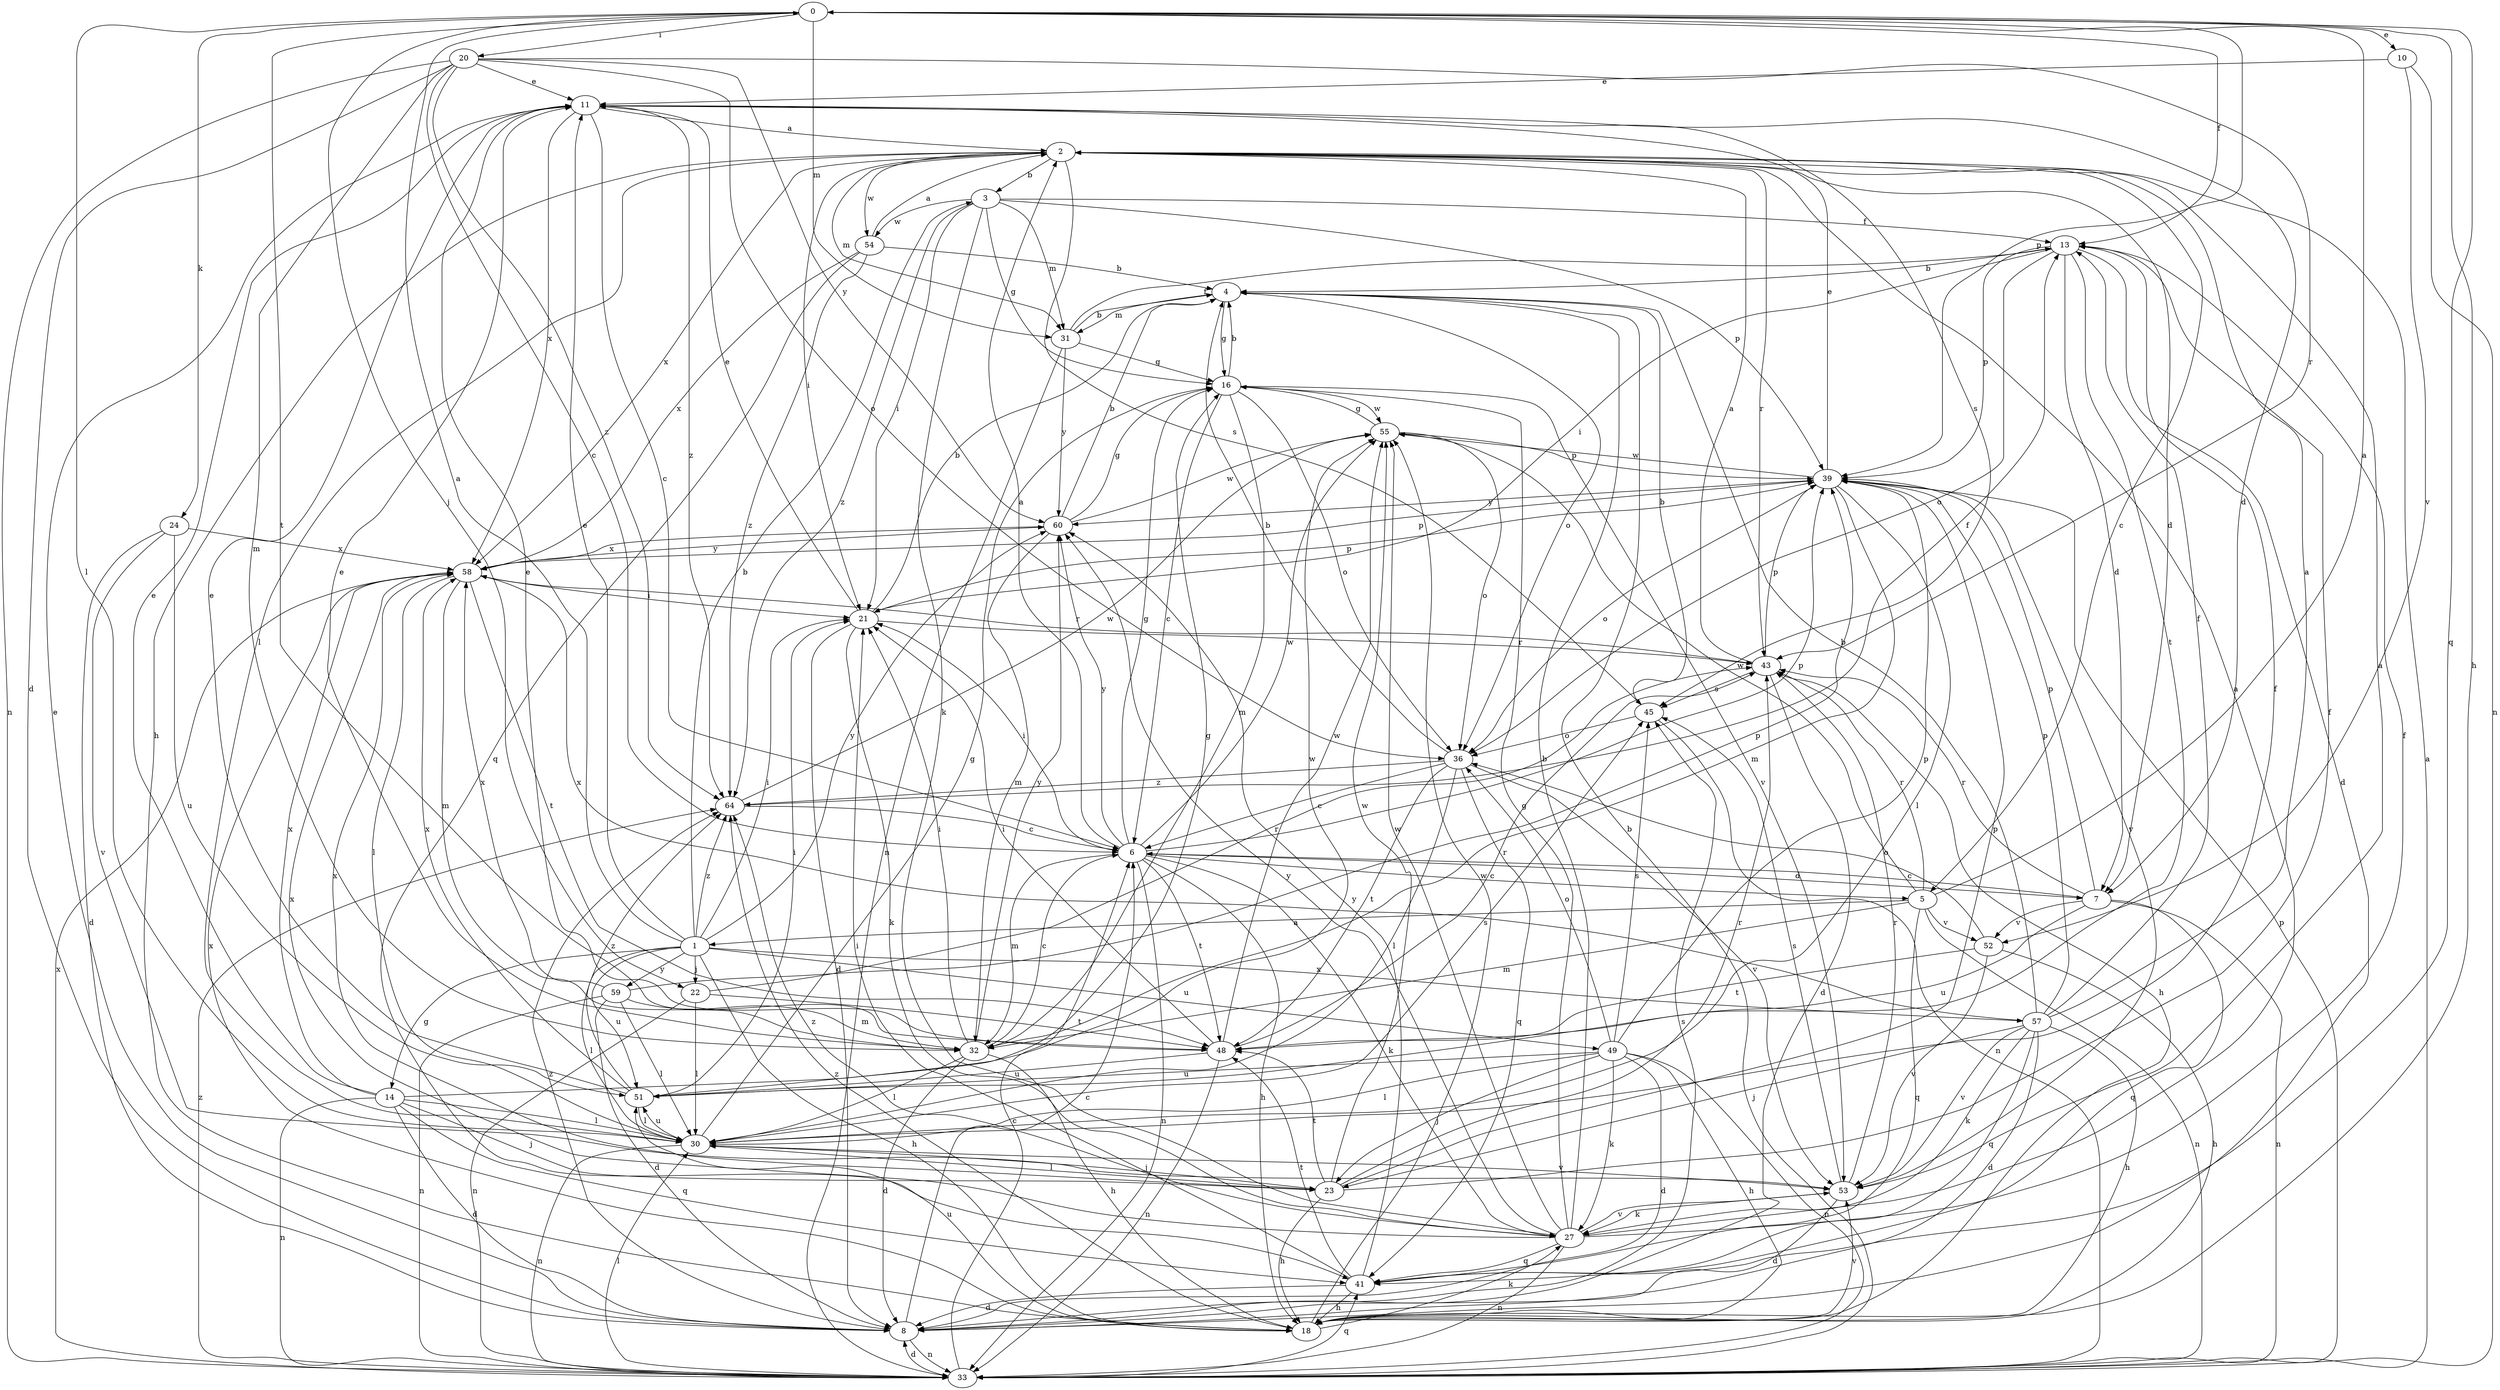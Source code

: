 strict digraph  {
0;
1;
2;
3;
4;
5;
6;
7;
8;
10;
11;
13;
14;
16;
18;
20;
21;
22;
23;
24;
27;
30;
31;
32;
33;
36;
39;
41;
43;
45;
48;
49;
51;
52;
53;
54;
55;
57;
58;
59;
60;
64;
0 -> 10  [label=e];
0 -> 13  [label=f];
0 -> 18  [label=h];
0 -> 20  [label=i];
0 -> 22  [label=j];
0 -> 24  [label=k];
0 -> 30  [label=l];
0 -> 31  [label=m];
0 -> 39  [label=p];
0 -> 41  [label=q];
0 -> 48  [label=t];
1 -> 0  [label=a];
1 -> 3  [label=b];
1 -> 11  [label=e];
1 -> 14  [label=g];
1 -> 18  [label=h];
1 -> 21  [label=i];
1 -> 22  [label=j];
1 -> 30  [label=l];
1 -> 49  [label=u];
1 -> 51  [label=u];
1 -> 57  [label=x];
1 -> 59  [label=y];
1 -> 60  [label=y];
1 -> 64  [label=z];
2 -> 3  [label=b];
2 -> 5  [label=c];
2 -> 7  [label=d];
2 -> 18  [label=h];
2 -> 21  [label=i];
2 -> 30  [label=l];
2 -> 31  [label=m];
2 -> 43  [label=r];
2 -> 45  [label=s];
2 -> 54  [label=w];
2 -> 58  [label=x];
3 -> 13  [label=f];
3 -> 16  [label=g];
3 -> 21  [label=i];
3 -> 27  [label=k];
3 -> 31  [label=m];
3 -> 39  [label=p];
3 -> 54  [label=w];
3 -> 64  [label=z];
4 -> 16  [label=g];
4 -> 31  [label=m];
4 -> 36  [label=o];
5 -> 0  [label=a];
5 -> 1  [label=a];
5 -> 32  [label=m];
5 -> 33  [label=n];
5 -> 41  [label=q];
5 -> 43  [label=r];
5 -> 52  [label=v];
5 -> 55  [label=w];
6 -> 2  [label=a];
6 -> 5  [label=c];
6 -> 7  [label=d];
6 -> 16  [label=g];
6 -> 18  [label=h];
6 -> 21  [label=i];
6 -> 27  [label=k];
6 -> 32  [label=m];
6 -> 33  [label=n];
6 -> 39  [label=p];
6 -> 48  [label=t];
6 -> 55  [label=w];
6 -> 60  [label=y];
7 -> 6  [label=c];
7 -> 33  [label=n];
7 -> 39  [label=p];
7 -> 41  [label=q];
7 -> 43  [label=r];
7 -> 51  [label=u];
7 -> 52  [label=v];
8 -> 6  [label=c];
8 -> 11  [label=e];
8 -> 33  [label=n];
8 -> 45  [label=s];
8 -> 64  [label=z];
10 -> 11  [label=e];
10 -> 33  [label=n];
10 -> 52  [label=v];
11 -> 2  [label=a];
11 -> 6  [label=c];
11 -> 7  [label=d];
11 -> 45  [label=s];
11 -> 58  [label=x];
11 -> 64  [label=z];
13 -> 4  [label=b];
13 -> 7  [label=d];
13 -> 8  [label=d];
13 -> 21  [label=i];
13 -> 36  [label=o];
13 -> 39  [label=p];
13 -> 48  [label=t];
14 -> 8  [label=d];
14 -> 11  [label=e];
14 -> 23  [label=j];
14 -> 30  [label=l];
14 -> 33  [label=n];
14 -> 41  [label=q];
14 -> 55  [label=w];
14 -> 58  [label=x];
16 -> 4  [label=b];
16 -> 6  [label=c];
16 -> 32  [label=m];
16 -> 36  [label=o];
16 -> 53  [label=v];
16 -> 55  [label=w];
18 -> 27  [label=k];
18 -> 51  [label=u];
18 -> 53  [label=v];
18 -> 55  [label=w];
18 -> 58  [label=x];
18 -> 64  [label=z];
20 -> 6  [label=c];
20 -> 8  [label=d];
20 -> 11  [label=e];
20 -> 32  [label=m];
20 -> 33  [label=n];
20 -> 36  [label=o];
20 -> 43  [label=r];
20 -> 60  [label=y];
20 -> 64  [label=z];
21 -> 4  [label=b];
21 -> 8  [label=d];
21 -> 11  [label=e];
21 -> 27  [label=k];
21 -> 39  [label=p];
21 -> 43  [label=r];
22 -> 30  [label=l];
22 -> 33  [label=n];
22 -> 43  [label=r];
22 -> 48  [label=t];
23 -> 13  [label=f];
23 -> 18  [label=h];
23 -> 30  [label=l];
23 -> 39  [label=p];
23 -> 43  [label=r];
23 -> 48  [label=t];
23 -> 55  [label=w];
23 -> 58  [label=x];
24 -> 8  [label=d];
24 -> 51  [label=u];
24 -> 53  [label=v];
24 -> 58  [label=x];
27 -> 2  [label=a];
27 -> 4  [label=b];
27 -> 13  [label=f];
27 -> 16  [label=g];
27 -> 33  [label=n];
27 -> 41  [label=q];
27 -> 53  [label=v];
27 -> 55  [label=w];
27 -> 58  [label=x];
27 -> 60  [label=y];
27 -> 64  [label=z];
30 -> 13  [label=f];
30 -> 16  [label=g];
30 -> 23  [label=j];
30 -> 33  [label=n];
30 -> 45  [label=s];
30 -> 51  [label=u];
30 -> 53  [label=v];
31 -> 4  [label=b];
31 -> 13  [label=f];
31 -> 16  [label=g];
31 -> 33  [label=n];
31 -> 60  [label=y];
32 -> 6  [label=c];
32 -> 8  [label=d];
32 -> 11  [label=e];
32 -> 18  [label=h];
32 -> 21  [label=i];
32 -> 30  [label=l];
32 -> 60  [label=y];
33 -> 2  [label=a];
33 -> 4  [label=b];
33 -> 6  [label=c];
33 -> 8  [label=d];
33 -> 30  [label=l];
33 -> 39  [label=p];
33 -> 41  [label=q];
33 -> 58  [label=x];
33 -> 64  [label=z];
36 -> 4  [label=b];
36 -> 6  [label=c];
36 -> 30  [label=l];
36 -> 41  [label=q];
36 -> 48  [label=t];
36 -> 53  [label=v];
36 -> 64  [label=z];
39 -> 11  [label=e];
39 -> 30  [label=l];
39 -> 32  [label=m];
39 -> 36  [label=o];
39 -> 53  [label=v];
39 -> 55  [label=w];
39 -> 60  [label=y];
41 -> 8  [label=d];
41 -> 18  [label=h];
41 -> 21  [label=i];
41 -> 48  [label=t];
41 -> 60  [label=y];
43 -> 2  [label=a];
43 -> 8  [label=d];
43 -> 18  [label=h];
43 -> 39  [label=p];
43 -> 45  [label=s];
45 -> 4  [label=b];
45 -> 33  [label=n];
45 -> 36  [label=o];
48 -> 11  [label=e];
48 -> 21  [label=i];
48 -> 33  [label=n];
48 -> 43  [label=r];
48 -> 51  [label=u];
48 -> 55  [label=w];
49 -> 8  [label=d];
49 -> 18  [label=h];
49 -> 23  [label=j];
49 -> 27  [label=k];
49 -> 30  [label=l];
49 -> 33  [label=n];
49 -> 36  [label=o];
49 -> 39  [label=p];
49 -> 45  [label=s];
49 -> 51  [label=u];
51 -> 11  [label=e];
51 -> 16  [label=g];
51 -> 21  [label=i];
51 -> 30  [label=l];
51 -> 58  [label=x];
51 -> 64  [label=z];
52 -> 18  [label=h];
52 -> 36  [label=o];
52 -> 48  [label=t];
52 -> 53  [label=v];
53 -> 2  [label=a];
53 -> 8  [label=d];
53 -> 27  [label=k];
53 -> 43  [label=r];
53 -> 45  [label=s];
54 -> 2  [label=a];
54 -> 4  [label=b];
54 -> 41  [label=q];
54 -> 58  [label=x];
54 -> 64  [label=z];
55 -> 16  [label=g];
55 -> 36  [label=o];
55 -> 39  [label=p];
57 -> 2  [label=a];
57 -> 4  [label=b];
57 -> 8  [label=d];
57 -> 13  [label=f];
57 -> 18  [label=h];
57 -> 23  [label=j];
57 -> 27  [label=k];
57 -> 39  [label=p];
57 -> 41  [label=q];
57 -> 53  [label=v];
57 -> 58  [label=x];
58 -> 21  [label=i];
58 -> 30  [label=l];
58 -> 32  [label=m];
58 -> 39  [label=p];
58 -> 43  [label=r];
58 -> 48  [label=t];
58 -> 60  [label=y];
59 -> 8  [label=d];
59 -> 30  [label=l];
59 -> 32  [label=m];
59 -> 33  [label=n];
59 -> 39  [label=p];
59 -> 58  [label=x];
60 -> 4  [label=b];
60 -> 16  [label=g];
60 -> 32  [label=m];
60 -> 55  [label=w];
60 -> 58  [label=x];
64 -> 6  [label=c];
64 -> 13  [label=f];
64 -> 55  [label=w];
}
